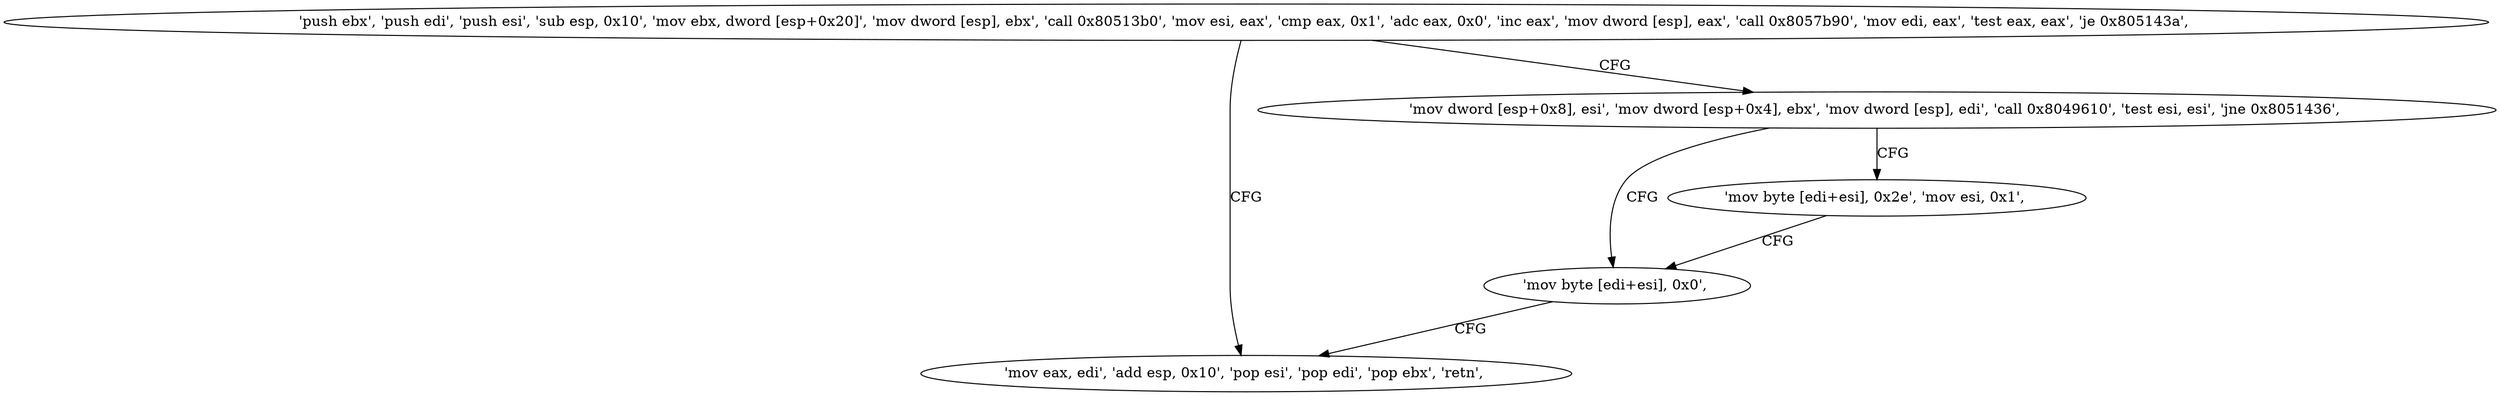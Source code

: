 digraph "func" {
"134550512" [label = "'push ebx', 'push edi', 'push esi', 'sub esp, 0x10', 'mov ebx, dword [esp+0x20]', 'mov dword [esp], ebx', 'call 0x80513b0', 'mov esi, eax', 'cmp eax, 0x1', 'adc eax, 0x0', 'inc eax', 'mov dword [esp], eax', 'call 0x8057b90', 'mov edi, eax', 'test eax, eax', 'je 0x805143a', " ]
"134550586" [label = "'mov eax, edi', 'add esp, 0x10', 'pop esi', 'pop edi', 'pop ebx', 'retn', " ]
"134550553" [label = "'mov dword [esp+0x8], esi', 'mov dword [esp+0x4], ebx', 'mov dword [esp], edi', 'call 0x8049610', 'test esi, esi', 'jne 0x8051436', " ]
"134550582" [label = "'mov byte [edi+esi], 0x0', " ]
"134550573" [label = "'mov byte [edi+esi], 0x2e', 'mov esi, 0x1', " ]
"134550512" -> "134550586" [ label = "CFG" ]
"134550512" -> "134550553" [ label = "CFG" ]
"134550553" -> "134550582" [ label = "CFG" ]
"134550553" -> "134550573" [ label = "CFG" ]
"134550582" -> "134550586" [ label = "CFG" ]
"134550573" -> "134550582" [ label = "CFG" ]
}
